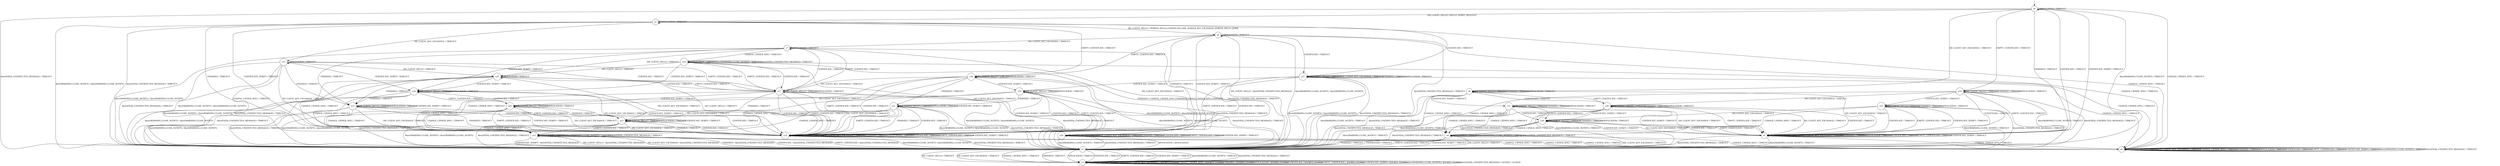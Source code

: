 digraph g {

	s0 [shape="circle" label="s0"];
	s1 [shape="circle" label="s1"];
	s2 [shape="circle" label="s2"];
	s3 [shape="circle" label="s3"];
	s4 [shape="circle" label="s4"];
	s5 [shape="circle" label="s5"];
	s6 [shape="circle" label="s6"];
	s7 [shape="circle" label="s7"];
	s8 [shape="circle" label="s8"];
	s9 [shape="circle" label="s9"];
	s10 [shape="circle" label="s10"];
	s11 [shape="circle" label="s11"];
	s12 [shape="circle" label="s12"];
	s13 [shape="circle" label="s13"];
	s14 [shape="circle" label="s14"];
	s15 [shape="circle" label="s15"];
	s16 [shape="circle" label="s16"];
	s17 [shape="circle" label="s17"];
	s18 [shape="circle" label="s18"];
	s19 [shape="circle" label="s19"];
	s20 [shape="circle" label="s20"];
	s21 [shape="circle" label="s21"];
	s22 [shape="circle" label="s22"];
	s23 [shape="circle" label="s23"];
	s24 [shape="circle" label="s24"];
	s25 [shape="circle" label="s25"];
	s26 [shape="circle" label="s26"];
	s27 [shape="circle" label="s27"];
	s28 [shape="circle" label="s28"];
	s29 [shape="circle" label="s29"];
	s0 -> s2 [label="DH_CLIENT_HELLO / HELLO_VERIFY_REQUEST"];
	s0 -> s8 [label="DH_CLIENT_KEY_EXCHANGE / TIMEOUT"];
	s0 -> s6 [label="CHANGE_CIPHER_SPEC / TIMEOUT"];
	s0 -> s5 [label="FINISHED / TIMEOUT"];
	s0 -> s0 [label="APPLICATION / TIMEOUT"];
	s0 -> s5 [label="CERTIFICATE / TIMEOUT"];
	s0 -> s10 [label="EMPTY_CERTIFICATE / TIMEOUT"];
	s0 -> s5 [label="CERTIFICATE_VERIFY / TIMEOUT"];
	s0 -> s1 [label="Alert(WARNING,CLOSE_NOTIFY) / TIMEOUT"];
	s0 -> s1 [label="Alert(FATAL,UNEXPECTED_MESSAGE) / TIMEOUT"];
	s1 -> s3 [label="DH_CLIENT_HELLO / TIMEOUT"];
	s1 -> s3 [label="DH_CLIENT_KEY_EXCHANGE / TIMEOUT"];
	s1 -> s3 [label="CHANGE_CIPHER_SPEC / TIMEOUT"];
	s1 -> s3 [label="FINISHED / TIMEOUT"];
	s1 -> s3 [label="APPLICATION / TIMEOUT"];
	s1 -> s3 [label="CERTIFICATE / TIMEOUT"];
	s1 -> s3 [label="EMPTY_CERTIFICATE / TIMEOUT"];
	s1 -> s3 [label="CERTIFICATE_VERIFY / TIMEOUT"];
	s1 -> s3 [label="Alert(WARNING,CLOSE_NOTIFY) / TIMEOUT"];
	s1 -> s3 [label="Alert(FATAL,UNEXPECTED_MESSAGE) / TIMEOUT"];
	s2 -> s4 [label="DH_CLIENT_HELLO / SERVER_HELLO,CERTIFICATE,DHE_SERVER_KEY_EXCHANGE,SERVER_HELLO_DONE"];
	s2 -> s13 [label="DH_CLIENT_KEY_EXCHANGE / TIMEOUT"];
	s2 -> s6 [label="CHANGE_CIPHER_SPEC / TIMEOUT"];
	s2 -> s14 [label="FINISHED / TIMEOUT"];
	s2 -> s2 [label="APPLICATION / TIMEOUT"];
	s2 -> s27 [label="CERTIFICATE / TIMEOUT"];
	s2 -> s18 [label="EMPTY_CERTIFICATE / TIMEOUT"];
	s2 -> s14 [label="CERTIFICATE_VERIFY / TIMEOUT"];
	s2 -> s1 [label="Alert(WARNING,CLOSE_NOTIFY) / Alert(WARNING,CLOSE_NOTIFY)"];
	s2 -> s1 [label="Alert(FATAL,UNEXPECTED_MESSAGE) / TIMEOUT"];
	s3 -> s3 [label="DH_CLIENT_HELLO / SOCKET_CLOSED"];
	s3 -> s3 [label="DH_CLIENT_KEY_EXCHANGE / SOCKET_CLOSED"];
	s3 -> s3 [label="CHANGE_CIPHER_SPEC / SOCKET_CLOSED"];
	s3 -> s3 [label="FINISHED / SOCKET_CLOSED"];
	s3 -> s3 [label="APPLICATION / SOCKET_CLOSED"];
	s3 -> s3 [label="CERTIFICATE / SOCKET_CLOSED"];
	s3 -> s3 [label="EMPTY_CERTIFICATE / SOCKET_CLOSED"];
	s3 -> s3 [label="CERTIFICATE_VERIFY / SOCKET_CLOSED"];
	s3 -> s3 [label="Alert(WARNING,CLOSE_NOTIFY) / SOCKET_CLOSED"];
	s3 -> s3 [label="Alert(FATAL,UNEXPECTED_MESSAGE) / SOCKET_CLOSED"];
	s4 -> s1 [label="DH_CLIENT_HELLO / Alert(FATAL,UNEXPECTED_MESSAGE)"];
	s4 -> s7 [label="DH_CLIENT_KEY_EXCHANGE / TIMEOUT"];
	s4 -> s6 [label="CHANGE_CIPHER_SPEC / TIMEOUT"];
	s4 -> s14 [label="FINISHED / TIMEOUT"];
	s4 -> s4 [label="APPLICATION / TIMEOUT"];
	s4 -> s27 [label="CERTIFICATE / TIMEOUT"];
	s4 -> s18 [label="EMPTY_CERTIFICATE / TIMEOUT"];
	s4 -> s14 [label="CERTIFICATE_VERIFY / TIMEOUT"];
	s4 -> s1 [label="Alert(WARNING,CLOSE_NOTIFY) / Alert(WARNING,CLOSE_NOTIFY)"];
	s4 -> s1 [label="Alert(FATAL,UNEXPECTED_MESSAGE) / TIMEOUT"];
	s5 -> s5 [label="DH_CLIENT_HELLO / TIMEOUT"];
	s5 -> s5 [label="DH_CLIENT_KEY_EXCHANGE / TIMEOUT"];
	s5 -> s6 [label="CHANGE_CIPHER_SPEC / TIMEOUT"];
	s5 -> s5 [label="FINISHED / TIMEOUT"];
	s5 -> s5 [label="APPLICATION / TIMEOUT"];
	s5 -> s5 [label="CERTIFICATE / TIMEOUT"];
	s5 -> s5 [label="EMPTY_CERTIFICATE / TIMEOUT"];
	s5 -> s5 [label="CERTIFICATE_VERIFY / TIMEOUT"];
	s5 -> s1 [label="Alert(WARNING,CLOSE_NOTIFY) / TIMEOUT"];
	s5 -> s1 [label="Alert(FATAL,UNEXPECTED_MESSAGE) / TIMEOUT"];
	s6 -> s6 [label="DH_CLIENT_HELLO / TIMEOUT"];
	s6 -> s6 [label="DH_CLIENT_KEY_EXCHANGE / TIMEOUT"];
	s6 -> s6 [label="CHANGE_CIPHER_SPEC / TIMEOUT"];
	s6 -> s6 [label="FINISHED / TIMEOUT"];
	s6 -> s6 [label="APPLICATION / TIMEOUT"];
	s6 -> s6 [label="CERTIFICATE / TIMEOUT"];
	s6 -> s6 [label="EMPTY_CERTIFICATE / TIMEOUT"];
	s6 -> s6 [label="CERTIFICATE_VERIFY / TIMEOUT"];
	s6 -> s6 [label="Alert(WARNING,CLOSE_NOTIFY) / TIMEOUT"];
	s6 -> s6 [label="Alert(FATAL,UNEXPECTED_MESSAGE) / TIMEOUT"];
	s7 -> s25 [label="DH_CLIENT_HELLO / TIMEOUT"];
	s7 -> s14 [label="DH_CLIENT_KEY_EXCHANGE / TIMEOUT"];
	s7 -> s16 [label="CHANGE_CIPHER_SPEC / TIMEOUT"];
	s7 -> s12 [label="FINISHED / TIMEOUT"];
	s7 -> s7 [label="APPLICATION / TIMEOUT"];
	s7 -> s17 [label="CERTIFICATE / TIMEOUT"];
	s7 -> s17 [label="EMPTY_CERTIFICATE / TIMEOUT"];
	s7 -> s24 [label="CERTIFICATE_VERIFY / TIMEOUT"];
	s7 -> s1 [label="Alert(WARNING,CLOSE_NOTIFY) / Alert(WARNING,CLOSE_NOTIFY)"];
	s7 -> s1 [label="Alert(FATAL,UNEXPECTED_MESSAGE) / TIMEOUT"];
	s8 -> s8 [label="DH_CLIENT_HELLO / TIMEOUT"];
	s8 -> s5 [label="DH_CLIENT_KEY_EXCHANGE / TIMEOUT"];
	s8 -> s9 [label="CHANGE_CIPHER_SPEC / TIMEOUT"];
	s8 -> s8 [label="FINISHED / TIMEOUT"];
	s8 -> s8 [label="APPLICATION / TIMEOUT"];
	s8 -> s28 [label="CERTIFICATE / TIMEOUT"];
	s8 -> s28 [label="EMPTY_CERTIFICATE / TIMEOUT"];
	s8 -> s11 [label="CERTIFICATE_VERIFY / TIMEOUT"];
	s8 -> s1 [label="Alert(WARNING,CLOSE_NOTIFY) / TIMEOUT"];
	s8 -> s1 [label="Alert(FATAL,UNEXPECTED_MESSAGE) / TIMEOUT"];
	s9 -> s1 [label="DH_CLIENT_HELLO / TIMEOUT"];
	s9 -> s1 [label="DH_CLIENT_KEY_EXCHANGE / TIMEOUT"];
	s9 -> s6 [label="CHANGE_CIPHER_SPEC / TIMEOUT"];
	s9 -> s1 [label="FINISHED / TIMEOUT"];
	s9 -> s9 [label="APPLICATION / TIMEOUT"];
	s9 -> s1 [label="CERTIFICATE / TIMEOUT"];
	s9 -> s1 [label="EMPTY_CERTIFICATE / TIMEOUT"];
	s9 -> s1 [label="CERTIFICATE_VERIFY / TIMEOUT"];
	s9 -> s9 [label="Alert(WARNING,CLOSE_NOTIFY) / TIMEOUT"];
	s9 -> s9 [label="Alert(FATAL,UNEXPECTED_MESSAGE) / TIMEOUT"];
	s10 -> s10 [label="DH_CLIENT_HELLO / TIMEOUT"];
	s10 -> s28 [label="DH_CLIENT_KEY_EXCHANGE / TIMEOUT"];
	s10 -> s9 [label="CHANGE_CIPHER_SPEC / TIMEOUT"];
	s10 -> s10 [label="FINISHED / TIMEOUT"];
	s10 -> s10 [label="APPLICATION / TIMEOUT"];
	s10 -> s5 [label="CERTIFICATE / TIMEOUT"];
	s10 -> s5 [label="EMPTY_CERTIFICATE / TIMEOUT"];
	s10 -> s22 [label="CERTIFICATE_VERIFY / TIMEOUT"];
	s10 -> s1 [label="Alert(WARNING,CLOSE_NOTIFY) / TIMEOUT"];
	s10 -> s1 [label="Alert(FATAL,UNEXPECTED_MESSAGE) / TIMEOUT"];
	s11 -> s11 [label="DH_CLIENT_HELLO / TIMEOUT"];
	s11 -> s5 [label="DH_CLIENT_KEY_EXCHANGE / TIMEOUT"];
	s11 -> s9 [label="CHANGE_CIPHER_SPEC / TIMEOUT"];
	s11 -> s11 [label="FINISHED / TIMEOUT"];
	s11 -> s11 [label="APPLICATION / TIMEOUT"];
	s11 -> s29 [label="CERTIFICATE / TIMEOUT"];
	s11 -> s29 [label="EMPTY_CERTIFICATE / TIMEOUT"];
	s11 -> s5 [label="CERTIFICATE_VERIFY / TIMEOUT"];
	s11 -> s1 [label="Alert(WARNING,CLOSE_NOTIFY) / TIMEOUT"];
	s11 -> s1 [label="Alert(FATAL,UNEXPECTED_MESSAGE) / TIMEOUT"];
	s12 -> s12 [label="DH_CLIENT_HELLO / TIMEOUT"];
	s12 -> s14 [label="DH_CLIENT_KEY_EXCHANGE / TIMEOUT"];
	s12 -> s15 [label="CHANGE_CIPHER_SPEC / TIMEOUT"];
	s12 -> s14 [label="FINISHED / TIMEOUT"];
	s12 -> s12 [label="APPLICATION / TIMEOUT"];
	s12 -> s23 [label="CERTIFICATE / TIMEOUT"];
	s12 -> s23 [label="EMPTY_CERTIFICATE / TIMEOUT"];
	s12 -> s12 [label="CERTIFICATE_VERIFY / TIMEOUT"];
	s12 -> s1 [label="Alert(WARNING,CLOSE_NOTIFY) / Alert(WARNING,CLOSE_NOTIFY)"];
	s12 -> s1 [label="Alert(FATAL,UNEXPECTED_MESSAGE) / TIMEOUT"];
	s13 -> s25 [label="DH_CLIENT_HELLO / TIMEOUT"];
	s13 -> s14 [label="DH_CLIENT_KEY_EXCHANGE / TIMEOUT"];
	s13 -> s15 [label="CHANGE_CIPHER_SPEC / TIMEOUT"];
	s13 -> s12 [label="FINISHED / TIMEOUT"];
	s13 -> s13 [label="APPLICATION / TIMEOUT"];
	s13 -> s17 [label="CERTIFICATE / TIMEOUT"];
	s13 -> s17 [label="EMPTY_CERTIFICATE / TIMEOUT"];
	s13 -> s24 [label="CERTIFICATE_VERIFY / TIMEOUT"];
	s13 -> s1 [label="Alert(WARNING,CLOSE_NOTIFY) / Alert(WARNING,CLOSE_NOTIFY)"];
	s13 -> s1 [label="Alert(FATAL,UNEXPECTED_MESSAGE) / TIMEOUT"];
	s14 -> s14 [label="DH_CLIENT_HELLO / TIMEOUT"];
	s14 -> s14 [label="DH_CLIENT_KEY_EXCHANGE / TIMEOUT"];
	s14 -> s6 [label="CHANGE_CIPHER_SPEC / TIMEOUT"];
	s14 -> s14 [label="FINISHED / TIMEOUT"];
	s14 -> s14 [label="APPLICATION / TIMEOUT"];
	s14 -> s14 [label="CERTIFICATE / TIMEOUT"];
	s14 -> s14 [label="EMPTY_CERTIFICATE / TIMEOUT"];
	s14 -> s14 [label="CERTIFICATE_VERIFY / TIMEOUT"];
	s14 -> s1 [label="Alert(WARNING,CLOSE_NOTIFY) / Alert(WARNING,CLOSE_NOTIFY)"];
	s14 -> s1 [label="Alert(FATAL,UNEXPECTED_MESSAGE) / TIMEOUT"];
	s15 -> s1 [label="DH_CLIENT_HELLO / Alert(FATAL,UNEXPECTED_MESSAGE)"];
	s15 -> s1 [label="DH_CLIENT_KEY_EXCHANGE / Alert(FATAL,UNEXPECTED_MESSAGE)"];
	s15 -> s6 [label="CHANGE_CIPHER_SPEC / TIMEOUT"];
	s15 -> s1 [label="FINISHED / Alert(FATAL,UNEXPECTED_MESSAGE)"];
	s15 -> s15 [label="APPLICATION / TIMEOUT"];
	s15 -> s1 [label="CERTIFICATE / Alert(FATAL,UNEXPECTED_MESSAGE)"];
	s15 -> s1 [label="EMPTY_CERTIFICATE / Alert(FATAL,UNEXPECTED_MESSAGE)"];
	s15 -> s1 [label="CERTIFICATE_VERIFY / Alert(FATAL,UNEXPECTED_MESSAGE)"];
	s15 -> s15 [label="Alert(WARNING,CLOSE_NOTIFY) / TIMEOUT"];
	s15 -> s15 [label="Alert(FATAL,UNEXPECTED_MESSAGE) / TIMEOUT"];
	s16 -> s25 [label="DH_CLIENT_HELLO / TIMEOUT"];
	s16 -> s14 [label="DH_CLIENT_KEY_EXCHANGE / TIMEOUT"];
	s16 -> s6 [label="CHANGE_CIPHER_SPEC / TIMEOUT"];
	s16 -> s26 [label="FINISHED / CHANGE_CIPHER_SPEC,FINISHED,CHANGE_CIPHER_SPEC,FINISHED"];
	s16 -> s16 [label="APPLICATION / TIMEOUT"];
	s16 -> s17 [label="CERTIFICATE / TIMEOUT"];
	s16 -> s17 [label="EMPTY_CERTIFICATE / TIMEOUT"];
	s16 -> s24 [label="CERTIFICATE_VERIFY / TIMEOUT"];
	s16 -> s16 [label="Alert(WARNING,CLOSE_NOTIFY) / TIMEOUT"];
	s16 -> s16 [label="Alert(FATAL,UNEXPECTED_MESSAGE) / TIMEOUT"];
	s17 -> s17 [label="DH_CLIENT_HELLO / TIMEOUT"];
	s17 -> s14 [label="DH_CLIENT_KEY_EXCHANGE / TIMEOUT"];
	s17 -> s15 [label="CHANGE_CIPHER_SPEC / TIMEOUT"];
	s17 -> s23 [label="FINISHED / TIMEOUT"];
	s17 -> s17 [label="APPLICATION / TIMEOUT"];
	s17 -> s14 [label="CERTIFICATE / TIMEOUT"];
	s17 -> s14 [label="EMPTY_CERTIFICATE / TIMEOUT"];
	s17 -> s20 [label="CERTIFICATE_VERIFY / TIMEOUT"];
	s17 -> s1 [label="Alert(WARNING,CLOSE_NOTIFY) / Alert(WARNING,CLOSE_NOTIFY)"];
	s17 -> s1 [label="Alert(FATAL,UNEXPECTED_MESSAGE) / TIMEOUT"];
	s18 -> s18 [label="DH_CLIENT_HELLO / TIMEOUT"];
	s18 -> s17 [label="DH_CLIENT_KEY_EXCHANGE / TIMEOUT"];
	s18 -> s15 [label="CHANGE_CIPHER_SPEC / TIMEOUT"];
	s18 -> s21 [label="FINISHED / TIMEOUT"];
	s18 -> s18 [label="APPLICATION / TIMEOUT"];
	s18 -> s14 [label="CERTIFICATE / TIMEOUT"];
	s18 -> s14 [label="EMPTY_CERTIFICATE / TIMEOUT"];
	s18 -> s19 [label="CERTIFICATE_VERIFY / TIMEOUT"];
	s18 -> s1 [label="Alert(WARNING,CLOSE_NOTIFY) / Alert(WARNING,CLOSE_NOTIFY)"];
	s18 -> s1 [label="Alert(FATAL,UNEXPECTED_MESSAGE) / TIMEOUT"];
	s19 -> s19 [label="DH_CLIENT_HELLO / TIMEOUT"];
	s19 -> s20 [label="DH_CLIENT_KEY_EXCHANGE / TIMEOUT"];
	s19 -> s15 [label="CHANGE_CIPHER_SPEC / TIMEOUT"];
	s19 -> s21 [label="FINISHED / TIMEOUT"];
	s19 -> s19 [label="APPLICATION / TIMEOUT"];
	s19 -> s14 [label="CERTIFICATE / TIMEOUT"];
	s19 -> s14 [label="EMPTY_CERTIFICATE / TIMEOUT"];
	s19 -> s14 [label="CERTIFICATE_VERIFY / TIMEOUT"];
	s19 -> s1 [label="Alert(WARNING,CLOSE_NOTIFY) / Alert(WARNING,CLOSE_NOTIFY)"];
	s19 -> s1 [label="Alert(FATAL,UNEXPECTED_MESSAGE) / TIMEOUT"];
	s20 -> s20 [label="DH_CLIENT_HELLO / TIMEOUT"];
	s20 -> s14 [label="DH_CLIENT_KEY_EXCHANGE / TIMEOUT"];
	s20 -> s15 [label="CHANGE_CIPHER_SPEC / TIMEOUT"];
	s20 -> s23 [label="FINISHED / TIMEOUT"];
	s20 -> s20 [label="APPLICATION / TIMEOUT"];
	s20 -> s14 [label="CERTIFICATE / TIMEOUT"];
	s20 -> s14 [label="EMPTY_CERTIFICATE / TIMEOUT"];
	s20 -> s14 [label="CERTIFICATE_VERIFY / TIMEOUT"];
	s20 -> s1 [label="Alert(WARNING,CLOSE_NOTIFY) / Alert(WARNING,CLOSE_NOTIFY)"];
	s20 -> s1 [label="Alert(FATAL,UNEXPECTED_MESSAGE) / TIMEOUT"];
	s21 -> s21 [label="DH_CLIENT_HELLO / TIMEOUT"];
	s21 -> s23 [label="DH_CLIENT_KEY_EXCHANGE / TIMEOUT"];
	s21 -> s15 [label="CHANGE_CIPHER_SPEC / TIMEOUT"];
	s21 -> s14 [label="FINISHED / TIMEOUT"];
	s21 -> s21 [label="APPLICATION / TIMEOUT"];
	s21 -> s14 [label="CERTIFICATE / TIMEOUT"];
	s21 -> s14 [label="EMPTY_CERTIFICATE / TIMEOUT"];
	s21 -> s21 [label="CERTIFICATE_VERIFY / TIMEOUT"];
	s21 -> s1 [label="Alert(WARNING,CLOSE_NOTIFY) / Alert(WARNING,CLOSE_NOTIFY)"];
	s21 -> s1 [label="Alert(FATAL,UNEXPECTED_MESSAGE) / TIMEOUT"];
	s22 -> s22 [label="DH_CLIENT_HELLO / TIMEOUT"];
	s22 -> s29 [label="DH_CLIENT_KEY_EXCHANGE / TIMEOUT"];
	s22 -> s9 [label="CHANGE_CIPHER_SPEC / TIMEOUT"];
	s22 -> s22 [label="FINISHED / TIMEOUT"];
	s22 -> s22 [label="APPLICATION / TIMEOUT"];
	s22 -> s5 [label="CERTIFICATE / TIMEOUT"];
	s22 -> s5 [label="EMPTY_CERTIFICATE / TIMEOUT"];
	s22 -> s5 [label="CERTIFICATE_VERIFY / TIMEOUT"];
	s22 -> s1 [label="Alert(WARNING,CLOSE_NOTIFY) / TIMEOUT"];
	s22 -> s1 [label="Alert(FATAL,UNEXPECTED_MESSAGE) / TIMEOUT"];
	s23 -> s23 [label="DH_CLIENT_HELLO / TIMEOUT"];
	s23 -> s14 [label="DH_CLIENT_KEY_EXCHANGE / TIMEOUT"];
	s23 -> s15 [label="CHANGE_CIPHER_SPEC / TIMEOUT"];
	s23 -> s14 [label="FINISHED / TIMEOUT"];
	s23 -> s23 [label="APPLICATION / TIMEOUT"];
	s23 -> s14 [label="CERTIFICATE / TIMEOUT"];
	s23 -> s14 [label="EMPTY_CERTIFICATE / TIMEOUT"];
	s23 -> s23 [label="CERTIFICATE_VERIFY / TIMEOUT"];
	s23 -> s1 [label="Alert(WARNING,CLOSE_NOTIFY) / Alert(WARNING,CLOSE_NOTIFY)"];
	s23 -> s1 [label="Alert(FATAL,UNEXPECTED_MESSAGE) / TIMEOUT"];
	s24 -> s24 [label="DH_CLIENT_HELLO / TIMEOUT"];
	s24 -> s14 [label="DH_CLIENT_KEY_EXCHANGE / TIMEOUT"];
	s24 -> s15 [label="CHANGE_CIPHER_SPEC / TIMEOUT"];
	s24 -> s12 [label="FINISHED / TIMEOUT"];
	s24 -> s24 [label="APPLICATION / TIMEOUT"];
	s24 -> s20 [label="CERTIFICATE / TIMEOUT"];
	s24 -> s20 [label="EMPTY_CERTIFICATE / TIMEOUT"];
	s24 -> s14 [label="CERTIFICATE_VERIFY / TIMEOUT"];
	s24 -> s1 [label="Alert(WARNING,CLOSE_NOTIFY) / Alert(WARNING,CLOSE_NOTIFY)"];
	s24 -> s1 [label="Alert(FATAL,UNEXPECTED_MESSAGE) / TIMEOUT"];
	s25 -> s14 [label="DH_CLIENT_HELLO / TIMEOUT"];
	s25 -> s14 [label="DH_CLIENT_KEY_EXCHANGE / TIMEOUT"];
	s25 -> s15 [label="CHANGE_CIPHER_SPEC / TIMEOUT"];
	s25 -> s12 [label="FINISHED / TIMEOUT"];
	s25 -> s25 [label="APPLICATION / TIMEOUT"];
	s25 -> s17 [label="CERTIFICATE / TIMEOUT"];
	s25 -> s17 [label="EMPTY_CERTIFICATE / TIMEOUT"];
	s25 -> s24 [label="CERTIFICATE_VERIFY / TIMEOUT"];
	s25 -> s1 [label="Alert(WARNING,CLOSE_NOTIFY) / Alert(WARNING,CLOSE_NOTIFY)"];
	s25 -> s1 [label="Alert(FATAL,UNEXPECTED_MESSAGE) / TIMEOUT"];
	s26 -> s26 [label="DH_CLIENT_HELLO / TIMEOUT"];
	s26 -> s26 [label="DH_CLIENT_KEY_EXCHANGE / TIMEOUT"];
	s26 -> s6 [label="CHANGE_CIPHER_SPEC / TIMEOUT"];
	s26 -> s26 [label="FINISHED / TIMEOUT"];
	s26 -> s1 [label="APPLICATION / APPLICATION"];
	s26 -> s26 [label="CERTIFICATE / TIMEOUT"];
	s26 -> s26 [label="EMPTY_CERTIFICATE / TIMEOUT"];
	s26 -> s26 [label="CERTIFICATE_VERIFY / TIMEOUT"];
	s26 -> s1 [label="Alert(WARNING,CLOSE_NOTIFY) / TIMEOUT"];
	s26 -> s1 [label="Alert(FATAL,UNEXPECTED_MESSAGE) / TIMEOUT"];
	s27 -> s27 [label="DH_CLIENT_HELLO / TIMEOUT"];
	s27 -> s27 [label="DH_CLIENT_KEY_EXCHANGE / TIMEOUT"];
	s27 -> s6 [label="CHANGE_CIPHER_SPEC / TIMEOUT"];
	s27 -> s27 [label="FINISHED / TIMEOUT"];
	s27 -> s27 [label="APPLICATION / TIMEOUT"];
	s27 -> s14 [label="CERTIFICATE / TIMEOUT"];
	s27 -> s14 [label="EMPTY_CERTIFICATE / TIMEOUT"];
	s27 -> s19 [label="CERTIFICATE_VERIFY / TIMEOUT"];
	s27 -> s1 [label="Alert(WARNING,CLOSE_NOTIFY) / Alert(WARNING,CLOSE_NOTIFY)"];
	s27 -> s1 [label="Alert(FATAL,UNEXPECTED_MESSAGE) / TIMEOUT"];
	s28 -> s28 [label="DH_CLIENT_HELLO / TIMEOUT"];
	s28 -> s5 [label="DH_CLIENT_KEY_EXCHANGE / TIMEOUT"];
	s28 -> s9 [label="CHANGE_CIPHER_SPEC / TIMEOUT"];
	s28 -> s28 [label="FINISHED / TIMEOUT"];
	s28 -> s28 [label="APPLICATION / TIMEOUT"];
	s28 -> s5 [label="CERTIFICATE / TIMEOUT"];
	s28 -> s5 [label="EMPTY_CERTIFICATE / TIMEOUT"];
	s28 -> s29 [label="CERTIFICATE_VERIFY / TIMEOUT"];
	s28 -> s1 [label="Alert(WARNING,CLOSE_NOTIFY) / TIMEOUT"];
	s28 -> s1 [label="Alert(FATAL,UNEXPECTED_MESSAGE) / TIMEOUT"];
	s29 -> s29 [label="DH_CLIENT_HELLO / TIMEOUT"];
	s29 -> s5 [label="DH_CLIENT_KEY_EXCHANGE / TIMEOUT"];
	s29 -> s9 [label="CHANGE_CIPHER_SPEC / TIMEOUT"];
	s29 -> s29 [label="FINISHED / TIMEOUT"];
	s29 -> s29 [label="APPLICATION / TIMEOUT"];
	s29 -> s5 [label="CERTIFICATE / TIMEOUT"];
	s29 -> s5 [label="EMPTY_CERTIFICATE / TIMEOUT"];
	s29 -> s5 [label="CERTIFICATE_VERIFY / TIMEOUT"];
	s29 -> s1 [label="Alert(WARNING,CLOSE_NOTIFY) / TIMEOUT"];
	s29 -> s1 [label="Alert(FATAL,UNEXPECTED_MESSAGE) / TIMEOUT"];

__start0 [label="" shape="none" width="0" height="0"];
__start0 -> s0;

}
